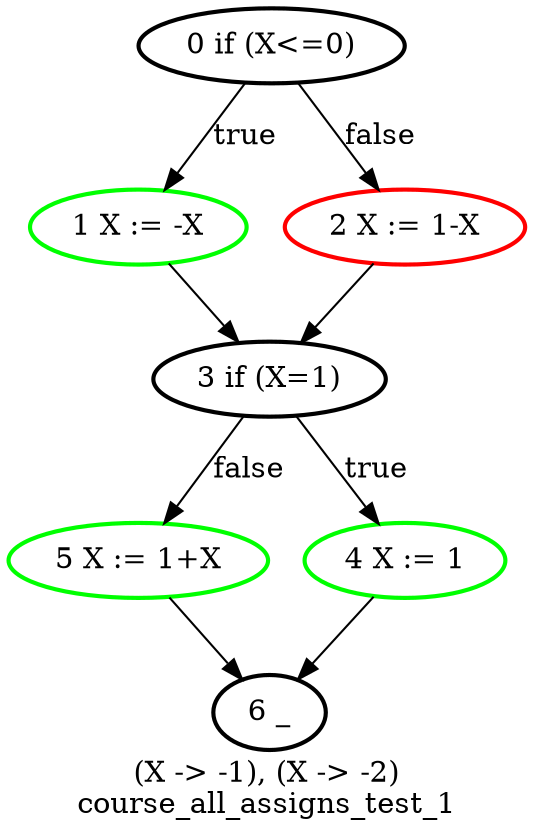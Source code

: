 digraph course_all_assigns_test_1 {
	label = "(X -> -1), (X -> -2)
course_all_assigns_test_1"
	"5 X := 1+X" [color = green, style = bold]
	"1 X := -X" -> "3 if (X=1)"
	"2 X := 1-X" -> "3 if (X=1)"
	"4 X := 1" -> "6 _"
	"1 X := -X" [color = green, style = bold]
	"4 X := 1" [color = green, style = bold]
	"2 X := 1-X" [color = red, style = bold]
	"3 if (X=1)" [style = bold]
	"6 _" [style = bold]
	"3 if (X=1)" -> "5 X := 1+X" [label = false]
	"0 if (X<=0)" -> "1 X := -X" [label = true]
	"5 X := 1+X" -> "6 _"
	"0 if (X<=0)" [style = bold]
	"0 if (X<=0)" -> "2 X := 1-X" [label = false]
	"3 if (X=1)" -> "4 X := 1" [label = true]
}